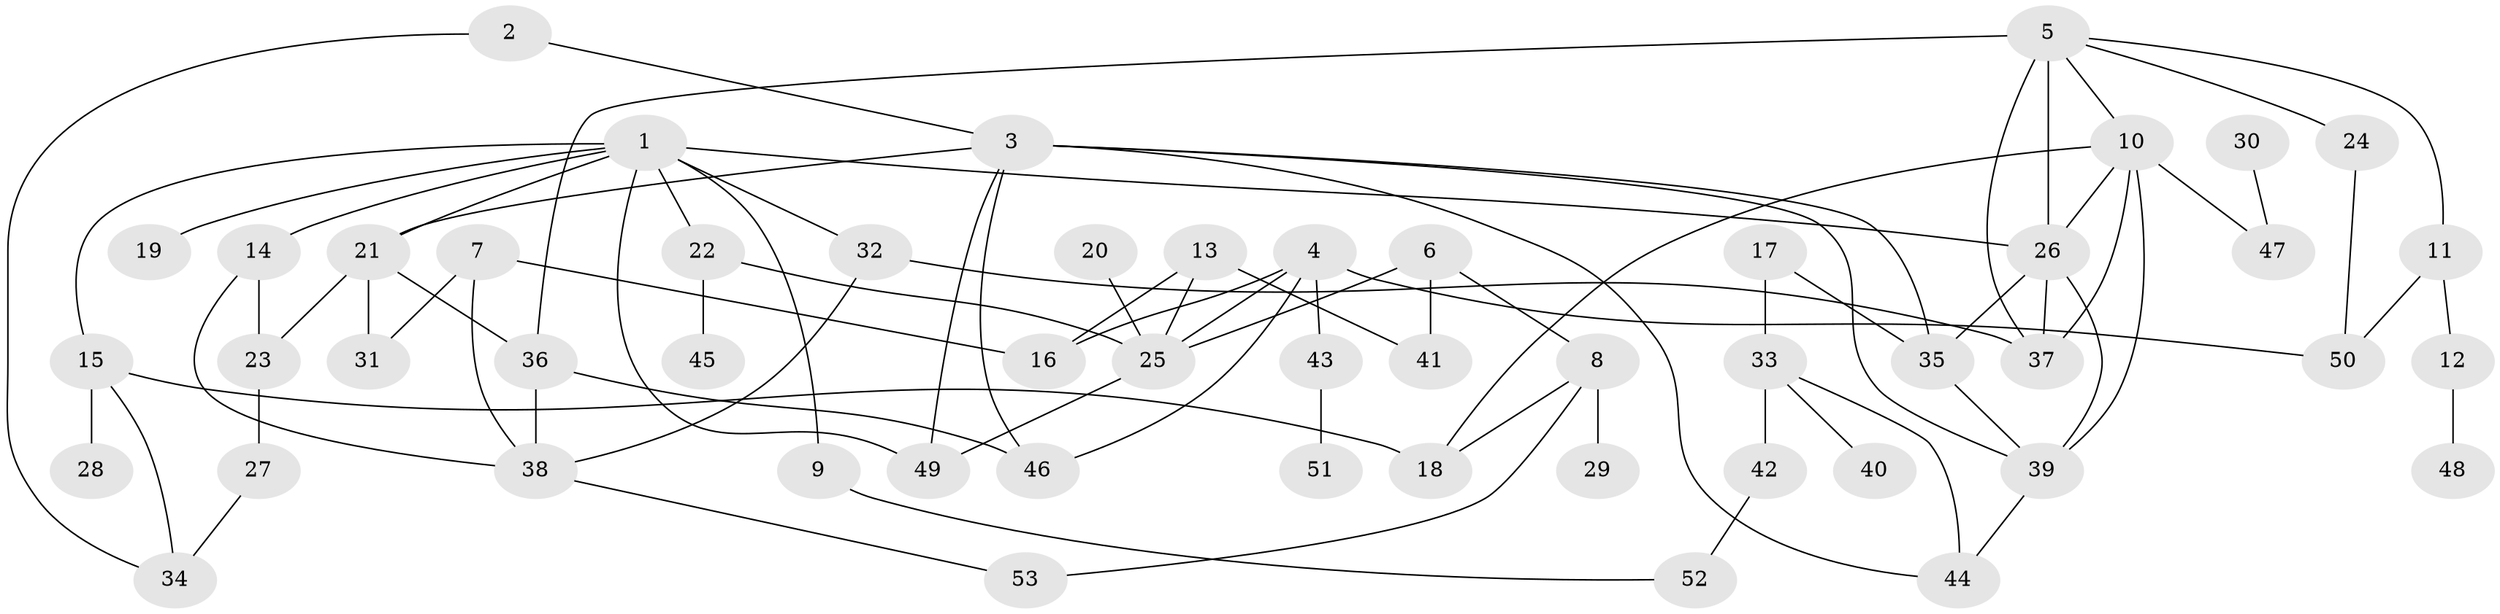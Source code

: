 // original degree distribution, {4: 0.08490566037735849, 7: 0.02830188679245283, 6: 0.02830188679245283, 5: 0.07547169811320754, 3: 0.18867924528301888, 2: 0.32075471698113206, 1: 0.27358490566037735}
// Generated by graph-tools (version 1.1) at 2025/36/03/04/25 23:36:05]
// undirected, 53 vertices, 82 edges
graph export_dot {
  node [color=gray90,style=filled];
  1;
  2;
  3;
  4;
  5;
  6;
  7;
  8;
  9;
  10;
  11;
  12;
  13;
  14;
  15;
  16;
  17;
  18;
  19;
  20;
  21;
  22;
  23;
  24;
  25;
  26;
  27;
  28;
  29;
  30;
  31;
  32;
  33;
  34;
  35;
  36;
  37;
  38;
  39;
  40;
  41;
  42;
  43;
  44;
  45;
  46;
  47;
  48;
  49;
  50;
  51;
  52;
  53;
  1 -- 9 [weight=1.0];
  1 -- 14 [weight=1.0];
  1 -- 15 [weight=1.0];
  1 -- 19 [weight=1.0];
  1 -- 21 [weight=1.0];
  1 -- 22 [weight=1.0];
  1 -- 26 [weight=1.0];
  1 -- 32 [weight=1.0];
  1 -- 49 [weight=1.0];
  2 -- 3 [weight=1.0];
  2 -- 34 [weight=1.0];
  3 -- 21 [weight=1.0];
  3 -- 35 [weight=1.0];
  3 -- 39 [weight=1.0];
  3 -- 44 [weight=1.0];
  3 -- 46 [weight=1.0];
  3 -- 49 [weight=1.0];
  4 -- 16 [weight=1.0];
  4 -- 25 [weight=1.0];
  4 -- 43 [weight=1.0];
  4 -- 46 [weight=1.0];
  4 -- 50 [weight=1.0];
  5 -- 10 [weight=1.0];
  5 -- 11 [weight=1.0];
  5 -- 24 [weight=1.0];
  5 -- 26 [weight=2.0];
  5 -- 36 [weight=1.0];
  5 -- 37 [weight=1.0];
  6 -- 8 [weight=1.0];
  6 -- 25 [weight=1.0];
  6 -- 41 [weight=1.0];
  7 -- 16 [weight=1.0];
  7 -- 31 [weight=1.0];
  7 -- 38 [weight=1.0];
  8 -- 18 [weight=1.0];
  8 -- 29 [weight=1.0];
  8 -- 53 [weight=1.0];
  9 -- 52 [weight=1.0];
  10 -- 18 [weight=1.0];
  10 -- 26 [weight=1.0];
  10 -- 37 [weight=1.0];
  10 -- 39 [weight=1.0];
  10 -- 47 [weight=1.0];
  11 -- 12 [weight=1.0];
  11 -- 50 [weight=1.0];
  12 -- 48 [weight=1.0];
  13 -- 16 [weight=1.0];
  13 -- 25 [weight=1.0];
  13 -- 41 [weight=1.0];
  14 -- 23 [weight=1.0];
  14 -- 38 [weight=1.0];
  15 -- 18 [weight=1.0];
  15 -- 28 [weight=1.0];
  15 -- 34 [weight=1.0];
  17 -- 33 [weight=1.0];
  17 -- 35 [weight=1.0];
  20 -- 25 [weight=1.0];
  21 -- 23 [weight=1.0];
  21 -- 31 [weight=1.0];
  21 -- 36 [weight=1.0];
  22 -- 25 [weight=1.0];
  22 -- 45 [weight=1.0];
  23 -- 27 [weight=1.0];
  24 -- 50 [weight=1.0];
  25 -- 49 [weight=1.0];
  26 -- 35 [weight=1.0];
  26 -- 37 [weight=1.0];
  26 -- 39 [weight=1.0];
  27 -- 34 [weight=1.0];
  30 -- 47 [weight=1.0];
  32 -- 37 [weight=1.0];
  32 -- 38 [weight=1.0];
  33 -- 40 [weight=1.0];
  33 -- 42 [weight=1.0];
  33 -- 44 [weight=1.0];
  35 -- 39 [weight=1.0];
  36 -- 38 [weight=1.0];
  36 -- 46 [weight=1.0];
  38 -- 53 [weight=1.0];
  39 -- 44 [weight=1.0];
  42 -- 52 [weight=1.0];
  43 -- 51 [weight=1.0];
}

